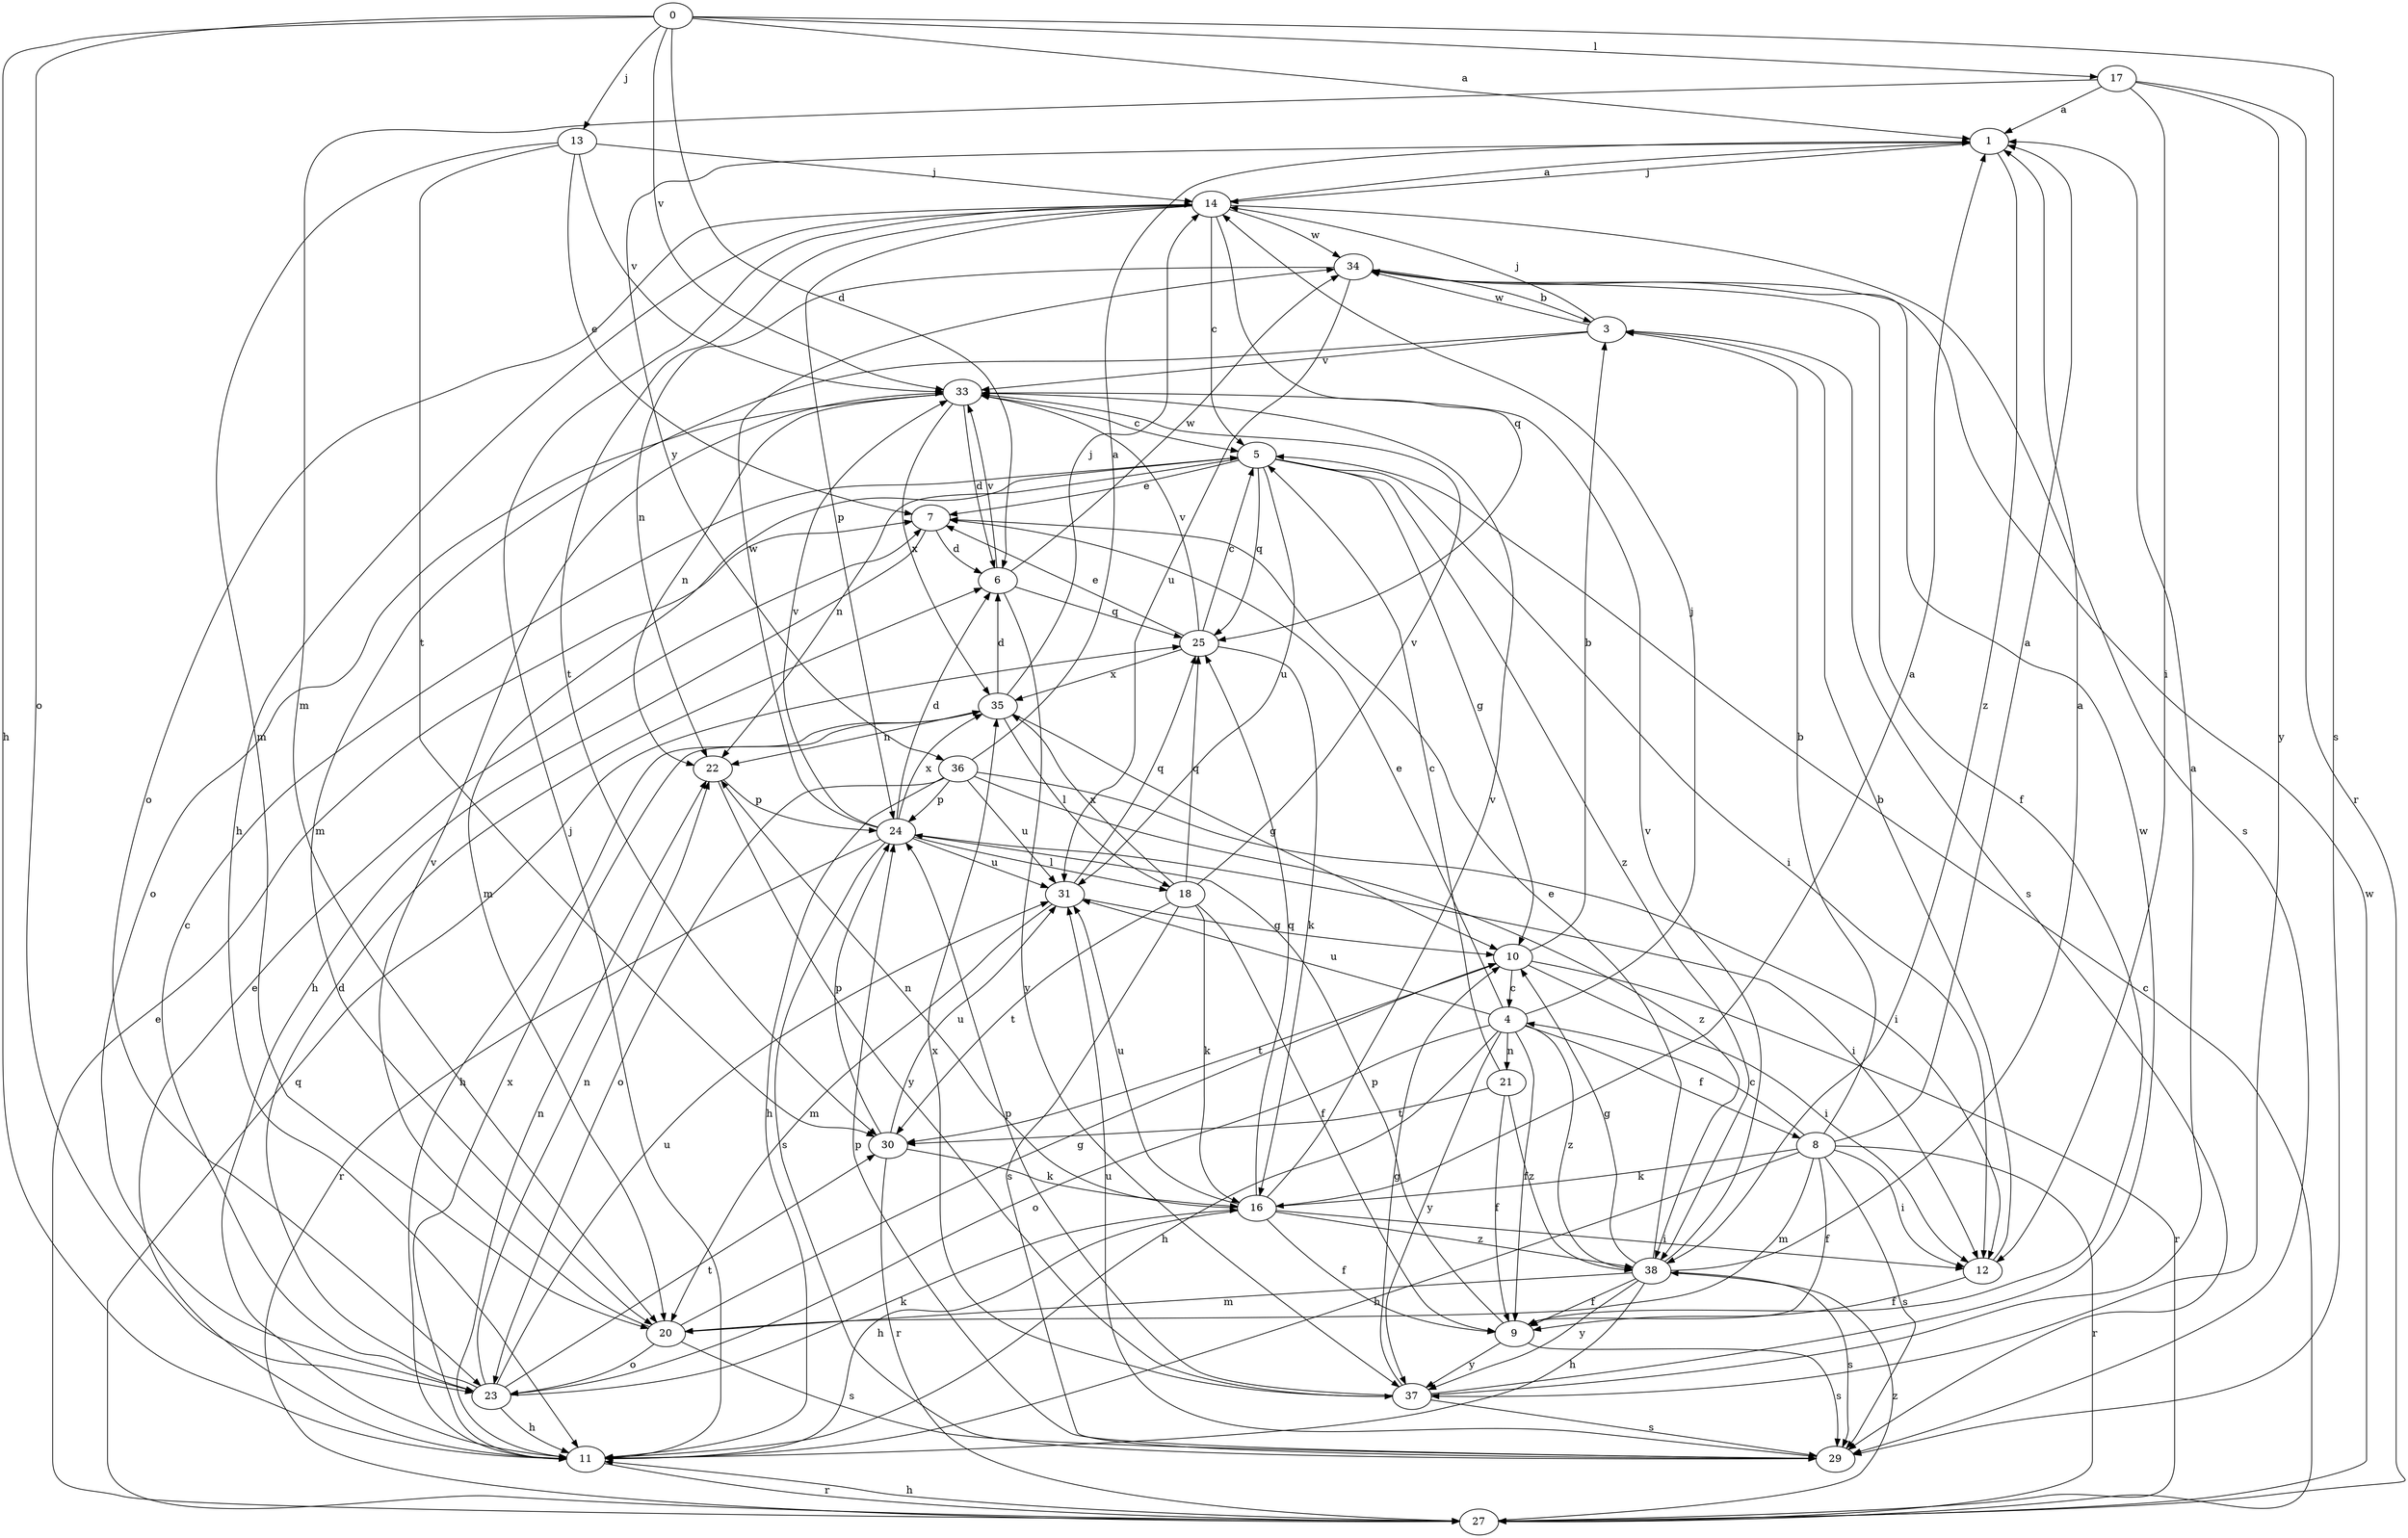 strict digraph  {
0;
1;
3;
4;
5;
6;
7;
8;
9;
10;
11;
12;
13;
14;
16;
17;
18;
20;
21;
22;
23;
24;
25;
27;
29;
30;
31;
33;
34;
35;
36;
37;
38;
0 -> 1  [label=a];
0 -> 6  [label=d];
0 -> 11  [label=h];
0 -> 13  [label=j];
0 -> 17  [label=l];
0 -> 23  [label=o];
0 -> 29  [label=s];
0 -> 33  [label=v];
1 -> 14  [label=j];
1 -> 36  [label=y];
1 -> 38  [label=z];
3 -> 14  [label=j];
3 -> 20  [label=m];
3 -> 29  [label=s];
3 -> 33  [label=v];
3 -> 34  [label=w];
4 -> 7  [label=e];
4 -> 8  [label=f];
4 -> 9  [label=f];
4 -> 11  [label=h];
4 -> 14  [label=j];
4 -> 21  [label=n];
4 -> 23  [label=o];
4 -> 31  [label=u];
4 -> 37  [label=y];
4 -> 38  [label=z];
5 -> 7  [label=e];
5 -> 10  [label=g];
5 -> 12  [label=i];
5 -> 20  [label=m];
5 -> 22  [label=n];
5 -> 25  [label=q];
5 -> 31  [label=u];
5 -> 38  [label=z];
6 -> 25  [label=q];
6 -> 33  [label=v];
6 -> 34  [label=w];
6 -> 37  [label=y];
7 -> 6  [label=d];
7 -> 11  [label=h];
8 -> 1  [label=a];
8 -> 3  [label=b];
8 -> 4  [label=c];
8 -> 9  [label=f];
8 -> 11  [label=h];
8 -> 12  [label=i];
8 -> 16  [label=k];
8 -> 20  [label=m];
8 -> 27  [label=r];
8 -> 29  [label=s];
9 -> 24  [label=p];
9 -> 29  [label=s];
9 -> 37  [label=y];
10 -> 3  [label=b];
10 -> 4  [label=c];
10 -> 12  [label=i];
10 -> 27  [label=r];
10 -> 30  [label=t];
11 -> 7  [label=e];
11 -> 14  [label=j];
11 -> 22  [label=n];
11 -> 27  [label=r];
11 -> 35  [label=x];
12 -> 3  [label=b];
12 -> 9  [label=f];
13 -> 7  [label=e];
13 -> 14  [label=j];
13 -> 20  [label=m];
13 -> 30  [label=t];
13 -> 33  [label=v];
14 -> 1  [label=a];
14 -> 5  [label=c];
14 -> 11  [label=h];
14 -> 23  [label=o];
14 -> 24  [label=p];
14 -> 25  [label=q];
14 -> 29  [label=s];
14 -> 30  [label=t];
14 -> 34  [label=w];
16 -> 1  [label=a];
16 -> 9  [label=f];
16 -> 11  [label=h];
16 -> 12  [label=i];
16 -> 22  [label=n];
16 -> 25  [label=q];
16 -> 31  [label=u];
16 -> 33  [label=v];
16 -> 38  [label=z];
17 -> 1  [label=a];
17 -> 12  [label=i];
17 -> 20  [label=m];
17 -> 27  [label=r];
17 -> 37  [label=y];
18 -> 9  [label=f];
18 -> 16  [label=k];
18 -> 25  [label=q];
18 -> 29  [label=s];
18 -> 30  [label=t];
18 -> 33  [label=v];
18 -> 35  [label=x];
20 -> 10  [label=g];
20 -> 23  [label=o];
20 -> 29  [label=s];
20 -> 33  [label=v];
21 -> 5  [label=c];
21 -> 9  [label=f];
21 -> 30  [label=t];
21 -> 38  [label=z];
22 -> 24  [label=p];
22 -> 37  [label=y];
23 -> 5  [label=c];
23 -> 6  [label=d];
23 -> 11  [label=h];
23 -> 16  [label=k];
23 -> 22  [label=n];
23 -> 30  [label=t];
23 -> 31  [label=u];
24 -> 6  [label=d];
24 -> 12  [label=i];
24 -> 18  [label=l];
24 -> 27  [label=r];
24 -> 29  [label=s];
24 -> 31  [label=u];
24 -> 33  [label=v];
24 -> 34  [label=w];
24 -> 35  [label=x];
25 -> 5  [label=c];
25 -> 7  [label=e];
25 -> 16  [label=k];
25 -> 33  [label=v];
25 -> 35  [label=x];
27 -> 5  [label=c];
27 -> 7  [label=e];
27 -> 11  [label=h];
27 -> 25  [label=q];
27 -> 34  [label=w];
27 -> 38  [label=z];
29 -> 24  [label=p];
29 -> 31  [label=u];
30 -> 16  [label=k];
30 -> 24  [label=p];
30 -> 27  [label=r];
30 -> 31  [label=u];
31 -> 10  [label=g];
31 -> 20  [label=m];
31 -> 25  [label=q];
33 -> 5  [label=c];
33 -> 6  [label=d];
33 -> 22  [label=n];
33 -> 23  [label=o];
33 -> 35  [label=x];
34 -> 3  [label=b];
34 -> 9  [label=f];
34 -> 22  [label=n];
34 -> 31  [label=u];
35 -> 6  [label=d];
35 -> 10  [label=g];
35 -> 11  [label=h];
35 -> 14  [label=j];
35 -> 18  [label=l];
35 -> 22  [label=n];
36 -> 1  [label=a];
36 -> 11  [label=h];
36 -> 12  [label=i];
36 -> 23  [label=o];
36 -> 24  [label=p];
36 -> 31  [label=u];
36 -> 38  [label=z];
37 -> 1  [label=a];
37 -> 10  [label=g];
37 -> 24  [label=p];
37 -> 29  [label=s];
37 -> 34  [label=w];
37 -> 35  [label=x];
38 -> 1  [label=a];
38 -> 7  [label=e];
38 -> 9  [label=f];
38 -> 10  [label=g];
38 -> 11  [label=h];
38 -> 20  [label=m];
38 -> 29  [label=s];
38 -> 33  [label=v];
38 -> 37  [label=y];
}
